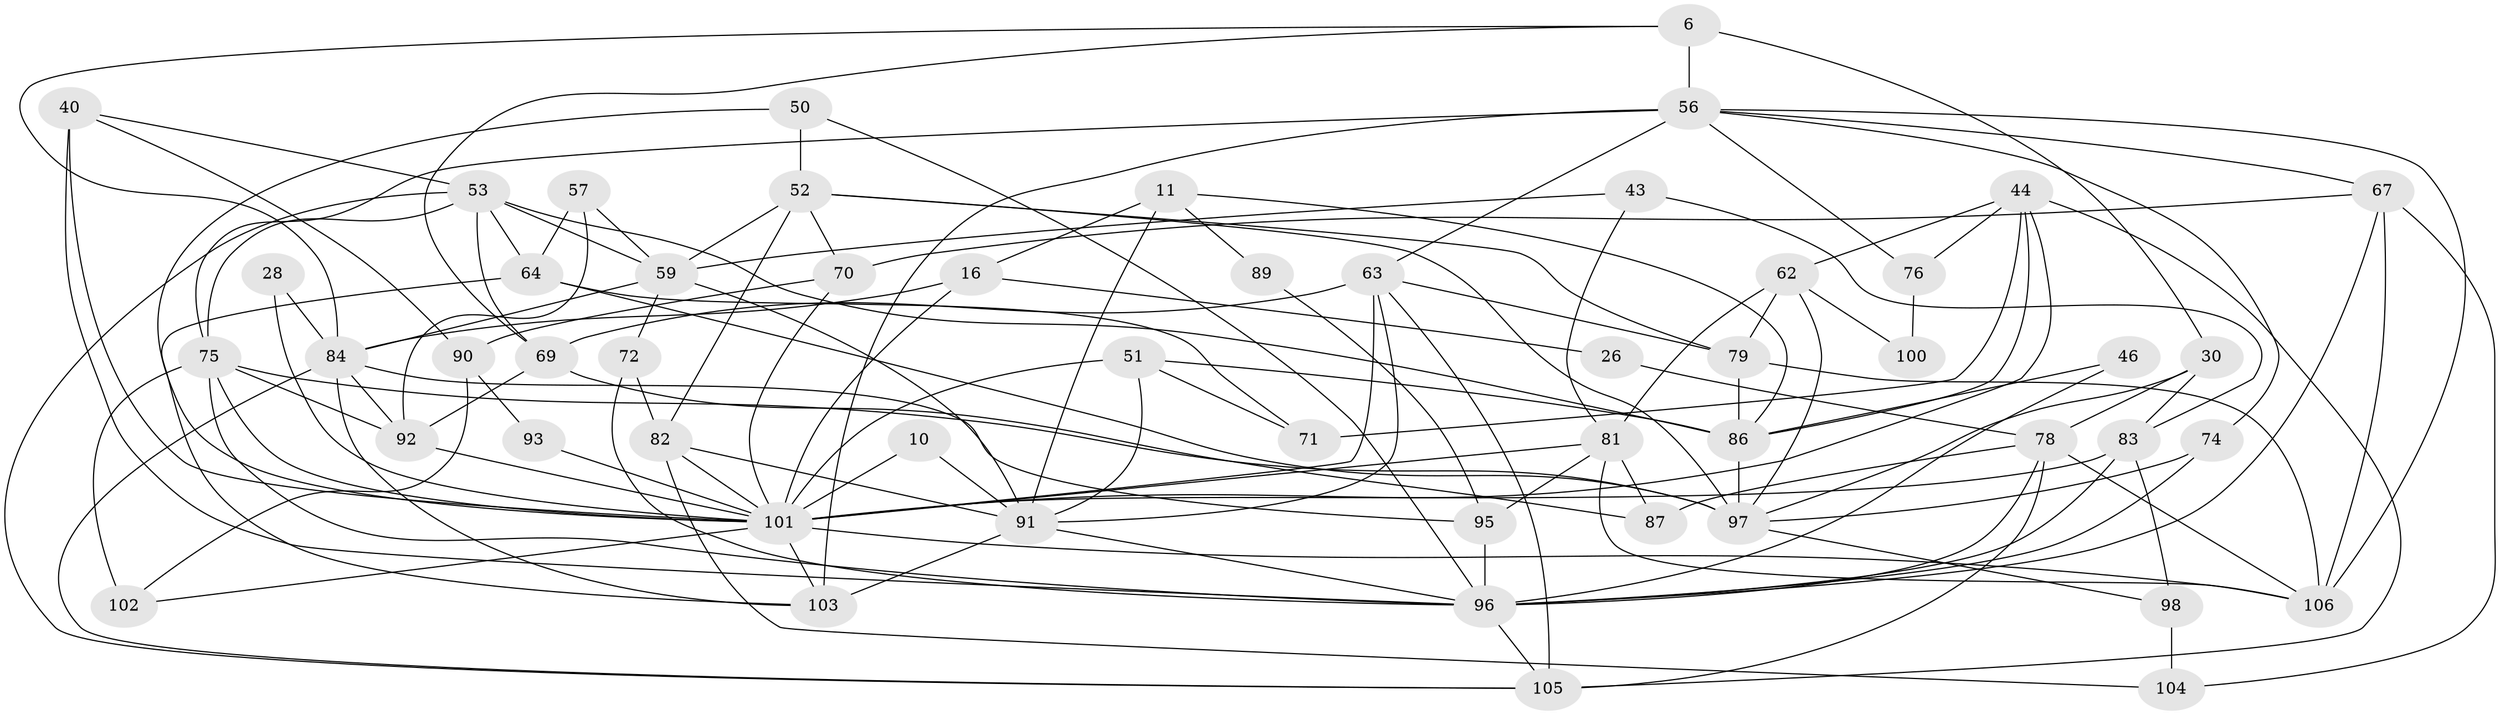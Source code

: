 // original degree distribution, {4: 0.3113207547169811, 5: 0.1509433962264151, 2: 0.16037735849056603, 3: 0.22641509433962265, 6: 0.10377358490566038, 9: 0.009433962264150943, 8: 0.02830188679245283, 7: 0.009433962264150943}
// Generated by graph-tools (version 1.1) at 2025/51/03/09/25 04:51:43]
// undirected, 53 vertices, 130 edges
graph export_dot {
graph [start="1"]
  node [color=gray90,style=filled];
  6;
  10;
  11;
  16 [super="+5"];
  26;
  28;
  30;
  40;
  43;
  44 [super="+24"];
  46;
  50;
  51;
  52 [super="+1"];
  53 [super="+35"];
  56 [super="+14"];
  57;
  59 [super="+45"];
  62;
  63 [super="+58"];
  64 [super="+36"];
  67;
  69 [super="+23"];
  70;
  71 [super="+49"];
  72;
  74;
  75 [super="+20+41"];
  76;
  78;
  79 [super="+48"];
  81 [super="+66"];
  82 [super="+19"];
  83 [super="+18"];
  84 [super="+22"];
  86 [super="+34+61"];
  87;
  89;
  90;
  91 [super="+33+60"];
  92 [super="+65"];
  93;
  95 [super="+73"];
  96 [super="+2+21+37+39+94"];
  97 [super="+80"];
  98;
  100;
  101 [super="+38+9+29+77+88"];
  102;
  103 [super="+4+85+99"];
  104 [super="+47"];
  105 [super="+13"];
  106 [super="+55"];
  6 -- 56 [weight=2];
  6 -- 30;
  6 -- 84;
  6 -- 69;
  10 -- 91;
  10 -- 101;
  11 -- 89;
  11 -- 91;
  11 -- 16;
  11 -- 86;
  16 -- 101 [weight=3];
  16 -- 26;
  16 -- 84;
  26 -- 78;
  28 -- 101;
  28 -- 84;
  30 -- 83;
  30 -- 78;
  30 -- 97;
  40 -- 90;
  40 -- 101 [weight=2];
  40 -- 96;
  40 -- 53;
  43 -- 81;
  43 -- 83;
  43 -- 59;
  44 -- 62;
  44 -- 86;
  44 -- 105;
  44 -- 76;
  44 -- 101 [weight=2];
  44 -- 71;
  46 -- 86;
  46 -- 96;
  50 -- 52;
  50 -- 101;
  50 -- 96;
  51 -- 91 [weight=2];
  51 -- 71;
  51 -- 86 [weight=3];
  51 -- 101 [weight=3];
  52 -- 79;
  52 -- 70 [weight=2];
  52 -- 82;
  52 -- 97;
  52 -- 59;
  53 -- 64;
  53 -- 75 [weight=2];
  53 -- 105;
  53 -- 69;
  53 -- 86;
  53 -- 59;
  56 -- 63;
  56 -- 74;
  56 -- 67 [weight=2];
  56 -- 106;
  56 -- 76;
  56 -- 103 [weight=2];
  56 -- 75;
  57 -- 64 [weight=2];
  57 -- 59;
  57 -- 92;
  59 -- 91 [weight=2];
  59 -- 72;
  59 -- 84;
  62 -- 81;
  62 -- 100;
  62 -- 79;
  62 -- 97;
  63 -- 79;
  63 -- 101 [weight=2];
  63 -- 69;
  63 -- 105;
  63 -- 91;
  64 -- 97;
  64 -- 71;
  64 -- 103;
  67 -- 70;
  67 -- 96;
  67 -- 106;
  67 -- 104;
  69 -- 92;
  69 -- 87;
  70 -- 90;
  70 -- 101 [weight=2];
  72 -- 96;
  72 -- 82;
  74 -- 97;
  74 -- 96;
  75 -- 102;
  75 -- 97 [weight=2];
  75 -- 101;
  75 -- 92;
  75 -- 96 [weight=2];
  76 -- 100;
  78 -- 87;
  78 -- 105 [weight=2];
  78 -- 106;
  78 -- 96;
  79 -- 86 [weight=2];
  79 -- 106 [weight=2];
  81 -- 101 [weight=2];
  81 -- 87;
  81 -- 106;
  81 -- 95;
  82 -- 101;
  82 -- 91;
  82 -- 104;
  83 -- 98;
  83 -- 101;
  83 -- 96;
  84 -- 105;
  84 -- 103;
  84 -- 92;
  84 -- 95;
  86 -- 97 [weight=2];
  89 -- 95;
  90 -- 93;
  90 -- 102;
  91 -- 103 [weight=2];
  91 -- 96;
  92 -- 101;
  93 -- 101;
  95 -- 96 [weight=3];
  96 -- 105;
  97 -- 98;
  98 -- 104;
  101 -- 102;
  101 -- 106;
  101 -- 103 [weight=2];
}
